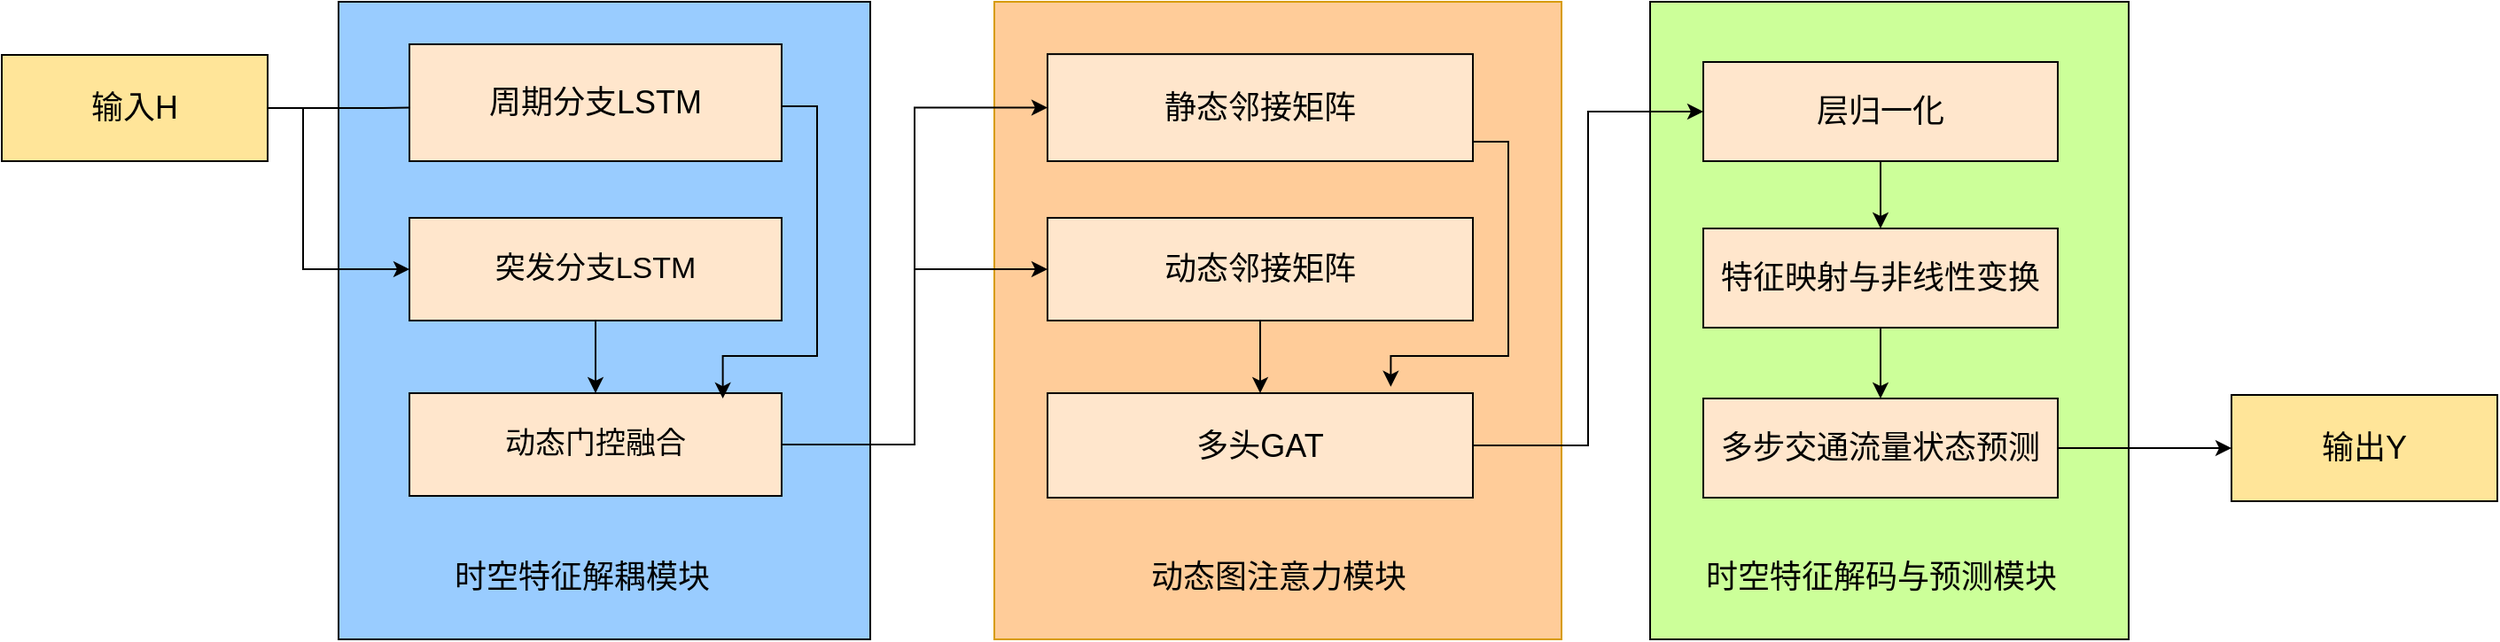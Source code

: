 <mxfile version="27.0.6">
  <diagram name="第 1 页" id="d8xmwm0K5seWIB_LmX5w">
    <mxGraphModel dx="2640" dy="1131" grid="1" gridSize="10" guides="1" tooltips="1" connect="1" arrows="1" fold="1" page="1" pageScale="1" pageWidth="827" pageHeight="1169" math="1" shadow="0">
      <root>
        <mxCell id="0" />
        <mxCell id="1" parent="0" />
        <mxCell id="felbUtaew3qLh6SGDvUi-2" value="" style="rounded=0;whiteSpace=wrap;html=1;fillColor=#99CCFF;" vertex="1" parent="1">
          <mxGeometry x="170" y="230" width="300" height="360" as="geometry" />
        </mxCell>
        <mxCell id="felbUtaew3qLh6SGDvUi-3" style="edgeStyle=orthogonalEdgeStyle;rounded=0;orthogonalLoop=1;jettySize=auto;html=1;exitX=1;exitY=0.5;exitDx=0;exitDy=0;" edge="1" parent="1" source="felbUtaew3qLh6SGDvUi-4">
          <mxGeometry relative="1" as="geometry">
            <mxPoint x="260" y="289" as="targetPoint" />
          </mxGeometry>
        </mxCell>
        <mxCell id="felbUtaew3qLh6SGDvUi-54" style="edgeStyle=orthogonalEdgeStyle;rounded=0;orthogonalLoop=1;jettySize=auto;html=1;exitX=1;exitY=0.5;exitDx=0;exitDy=0;entryX=0;entryY=0.5;entryDx=0;entryDy=0;" edge="1" parent="1" source="felbUtaew3qLh6SGDvUi-4" target="felbUtaew3qLh6SGDvUi-16">
          <mxGeometry relative="1" as="geometry">
            <Array as="points">
              <mxPoint x="150" y="290" />
              <mxPoint x="150" y="381" />
            </Array>
          </mxGeometry>
        </mxCell>
        <mxCell id="felbUtaew3qLh6SGDvUi-4" value="&lt;font style=&quot;font-size: 18px;&quot;&gt;输入H&lt;/font&gt;" style="rounded=0;whiteSpace=wrap;html=1;fillColor=#FFE599;" vertex="1" parent="1">
          <mxGeometry x="-20" y="260" width="150" height="60" as="geometry" />
        </mxCell>
        <mxCell id="felbUtaew3qLh6SGDvUi-11" value="&lt;p class=&quot;MsoNormal&quot;&gt;&lt;br&gt;&lt;/p&gt;" style="text;html=1;align=center;verticalAlign=middle;whiteSpace=wrap;rounded=0;" vertex="1" parent="1">
          <mxGeometry x="220" y="358" width="130" height="30" as="geometry" />
        </mxCell>
        <mxCell id="felbUtaew3qLh6SGDvUi-15" value="&lt;span style=&quot;font-size: 18px;&quot;&gt;周期分支LSTM&lt;/span&gt;" style="rounded=0;whiteSpace=wrap;html=1;fillColor=#FFE6CC;" vertex="1" parent="1">
          <mxGeometry x="210" y="254" width="210" height="66" as="geometry" />
        </mxCell>
        <mxCell id="felbUtaew3qLh6SGDvUi-56" style="edgeStyle=orthogonalEdgeStyle;rounded=0;orthogonalLoop=1;jettySize=auto;html=1;exitX=0.5;exitY=1;exitDx=0;exitDy=0;entryX=0.5;entryY=0;entryDx=0;entryDy=0;" edge="1" parent="1" source="felbUtaew3qLh6SGDvUi-16" target="felbUtaew3qLh6SGDvUi-53">
          <mxGeometry relative="1" as="geometry" />
        </mxCell>
        <mxCell id="felbUtaew3qLh6SGDvUi-16" value="&lt;span style=&quot;font-size: 17px;&quot;&gt;突发分支LSTM&lt;/span&gt;" style="rounded=0;whiteSpace=wrap;html=1;fillColor=#FFE6CC;" vertex="1" parent="1">
          <mxGeometry x="210" y="352" width="210" height="58" as="geometry" />
        </mxCell>
        <mxCell id="felbUtaew3qLh6SGDvUi-21" value="" style="rounded=0;whiteSpace=wrap;html=1;fillColor=#FFCC99;strokeColor=#d79b00;" vertex="1" parent="1">
          <mxGeometry x="540" y="230" width="320" height="360" as="geometry" />
        </mxCell>
        <mxCell id="felbUtaew3qLh6SGDvUi-28" value="&lt;p class=&quot;MsoNormal&quot;&gt;&lt;br&gt;&lt;/p&gt;" style="text;html=1;align=center;verticalAlign=middle;whiteSpace=wrap;rounded=0;" vertex="1" parent="1">
          <mxGeometry x="570" y="384" width="130" height="30" as="geometry" />
        </mxCell>
        <mxCell id="felbUtaew3qLh6SGDvUi-38" value="" style="rounded=0;whiteSpace=wrap;html=1;fillColor=#CCFF99;" vertex="1" parent="1">
          <mxGeometry x="910" y="230" width="270" height="360" as="geometry" />
        </mxCell>
        <mxCell id="felbUtaew3qLh6SGDvUi-44" value="&lt;p class=&quot;MsoNormal&quot;&gt;&lt;br&gt;&lt;/p&gt;" style="text;html=1;align=center;verticalAlign=middle;whiteSpace=wrap;rounded=0;" vertex="1" parent="1">
          <mxGeometry x="1070" y="364" width="130" height="30" as="geometry" />
        </mxCell>
        <mxCell id="felbUtaew3qLh6SGDvUi-60" style="edgeStyle=orthogonalEdgeStyle;rounded=0;orthogonalLoop=1;jettySize=auto;html=1;exitX=1;exitY=0.5;exitDx=0;exitDy=0;entryX=0;entryY=0.5;entryDx=0;entryDy=0;" edge="1" parent="1" source="felbUtaew3qLh6SGDvUi-53" target="felbUtaew3qLh6SGDvUi-57">
          <mxGeometry relative="1" as="geometry" />
        </mxCell>
        <mxCell id="felbUtaew3qLh6SGDvUi-61" style="edgeStyle=orthogonalEdgeStyle;rounded=0;orthogonalLoop=1;jettySize=auto;html=1;exitX=1;exitY=0.5;exitDx=0;exitDy=0;entryX=0;entryY=0.5;entryDx=0;entryDy=0;" edge="1" parent="1" source="felbUtaew3qLh6SGDvUi-53" target="felbUtaew3qLh6SGDvUi-58">
          <mxGeometry relative="1" as="geometry" />
        </mxCell>
        <mxCell id="felbUtaew3qLh6SGDvUi-53" value="&lt;span style=&quot;font-size: 17px;&quot;&gt;动态门控融合&lt;/span&gt;" style="rounded=0;whiteSpace=wrap;html=1;fillColor=#FFE6CC;" vertex="1" parent="1">
          <mxGeometry x="210" y="451" width="210" height="58" as="geometry" />
        </mxCell>
        <mxCell id="felbUtaew3qLh6SGDvUi-55" style="edgeStyle=orthogonalEdgeStyle;rounded=0;orthogonalLoop=1;jettySize=auto;html=1;exitX=1;exitY=0.5;exitDx=0;exitDy=0;entryX=0.842;entryY=0.052;entryDx=0;entryDy=0;entryPerimeter=0;" edge="1" parent="1" source="felbUtaew3qLh6SGDvUi-15" target="felbUtaew3qLh6SGDvUi-53">
          <mxGeometry relative="1" as="geometry">
            <Array as="points">
              <mxPoint x="420" y="289" />
              <mxPoint x="440" y="289" />
              <mxPoint x="440" y="430" />
              <mxPoint x="387" y="430" />
            </Array>
          </mxGeometry>
        </mxCell>
        <mxCell id="felbUtaew3qLh6SGDvUi-57" value="&lt;span style=&quot;font-size: 18px;&quot;&gt;静态邻接矩阵&lt;/span&gt;" style="rounded=0;whiteSpace=wrap;html=1;fillColor=#FFE6CC;" vertex="1" parent="1">
          <mxGeometry x="570" y="259.56" width="240" height="60.44" as="geometry" />
        </mxCell>
        <mxCell id="felbUtaew3qLh6SGDvUi-63" style="edgeStyle=orthogonalEdgeStyle;rounded=0;orthogonalLoop=1;jettySize=auto;html=1;exitX=0.5;exitY=1;exitDx=0;exitDy=0;" edge="1" parent="1" source="felbUtaew3qLh6SGDvUi-58" target="felbUtaew3qLh6SGDvUi-59">
          <mxGeometry relative="1" as="geometry" />
        </mxCell>
        <mxCell id="felbUtaew3qLh6SGDvUi-58" value="&lt;span style=&quot;font-size: 18px;&quot;&gt;动态邻接矩阵&lt;/span&gt;" style="rounded=0;whiteSpace=wrap;html=1;fillColor=#FFE6CC;" vertex="1" parent="1">
          <mxGeometry x="570" y="352" width="240" height="58" as="geometry" />
        </mxCell>
        <mxCell id="felbUtaew3qLh6SGDvUi-69" style="edgeStyle=orthogonalEdgeStyle;rounded=0;orthogonalLoop=1;jettySize=auto;html=1;exitX=1;exitY=0.5;exitDx=0;exitDy=0;entryX=0;entryY=0.5;entryDx=0;entryDy=0;" edge="1" parent="1" source="felbUtaew3qLh6SGDvUi-59" target="felbUtaew3qLh6SGDvUi-64">
          <mxGeometry relative="1" as="geometry" />
        </mxCell>
        <mxCell id="felbUtaew3qLh6SGDvUi-59" value="&lt;span style=&quot;font-size: 18px;&quot;&gt;多头GAT&lt;/span&gt;" style="rounded=0;whiteSpace=wrap;html=1;fillColor=#FFE6CC;" vertex="1" parent="1">
          <mxGeometry x="570" y="451" width="240" height="59" as="geometry" />
        </mxCell>
        <mxCell id="felbUtaew3qLh6SGDvUi-62" style="edgeStyle=orthogonalEdgeStyle;rounded=0;orthogonalLoop=1;jettySize=auto;html=1;exitX=1;exitY=0.5;exitDx=0;exitDy=0;entryX=0.807;entryY=-0.061;entryDx=0;entryDy=0;entryPerimeter=0;" edge="1" parent="1" source="felbUtaew3qLh6SGDvUi-57" target="felbUtaew3qLh6SGDvUi-59">
          <mxGeometry relative="1" as="geometry">
            <Array as="points">
              <mxPoint x="810" y="309" />
              <mxPoint x="830" y="309" />
              <mxPoint x="830" y="430" />
              <mxPoint x="764" y="430" />
            </Array>
          </mxGeometry>
        </mxCell>
        <mxCell id="felbUtaew3qLh6SGDvUi-70" style="edgeStyle=orthogonalEdgeStyle;rounded=0;orthogonalLoop=1;jettySize=auto;html=1;exitX=0.5;exitY=1;exitDx=0;exitDy=0;" edge="1" parent="1" source="felbUtaew3qLh6SGDvUi-64" target="felbUtaew3qLh6SGDvUi-65">
          <mxGeometry relative="1" as="geometry" />
        </mxCell>
        <mxCell id="felbUtaew3qLh6SGDvUi-64" value="&lt;span style=&quot;font-size: 18px;&quot;&gt;层归一化&lt;/span&gt;" style="rounded=0;whiteSpace=wrap;html=1;fillColor=#FFE6CC;" vertex="1" parent="1">
          <mxGeometry x="940" y="264" width="200" height="56" as="geometry" />
        </mxCell>
        <mxCell id="felbUtaew3qLh6SGDvUi-71" style="edgeStyle=orthogonalEdgeStyle;rounded=0;orthogonalLoop=1;jettySize=auto;html=1;exitX=0.5;exitY=1;exitDx=0;exitDy=0;entryX=0.5;entryY=0;entryDx=0;entryDy=0;" edge="1" parent="1" source="felbUtaew3qLh6SGDvUi-65" target="felbUtaew3qLh6SGDvUi-66">
          <mxGeometry relative="1" as="geometry" />
        </mxCell>
        <mxCell id="felbUtaew3qLh6SGDvUi-65" value="&lt;span style=&quot;font-size: 18px;&quot;&gt;特征映射与非线性变换&lt;/span&gt;" style="rounded=0;whiteSpace=wrap;html=1;fillColor=#FFE6CC;" vertex="1" parent="1">
          <mxGeometry x="940" y="358" width="200" height="56" as="geometry" />
        </mxCell>
        <mxCell id="felbUtaew3qLh6SGDvUi-68" style="edgeStyle=orthogonalEdgeStyle;rounded=0;orthogonalLoop=1;jettySize=auto;html=1;exitX=1;exitY=0.5;exitDx=0;exitDy=0;" edge="1" parent="1" source="felbUtaew3qLh6SGDvUi-66" target="felbUtaew3qLh6SGDvUi-67">
          <mxGeometry relative="1" as="geometry" />
        </mxCell>
        <mxCell id="felbUtaew3qLh6SGDvUi-66" value="&lt;span style=&quot;font-size: 18px;&quot;&gt;多步交通流量状态预测&lt;/span&gt;" style="rounded=0;whiteSpace=wrap;html=1;fillColor=#FFE6CC;" vertex="1" parent="1">
          <mxGeometry x="940" y="454" width="200" height="56" as="geometry" />
        </mxCell>
        <mxCell id="felbUtaew3qLh6SGDvUi-67" value="&lt;font style=&quot;font-size: 18px;&quot;&gt;输出Y&lt;/font&gt;" style="rounded=0;whiteSpace=wrap;html=1;fillColor=#FFE599;" vertex="1" parent="1">
          <mxGeometry x="1238" y="452" width="150" height="60" as="geometry" />
        </mxCell>
        <mxCell id="felbUtaew3qLh6SGDvUi-72" value="&lt;p class=&quot;MsoNormal&quot;&gt;&lt;span style=&quot;mso-spacerun:&#39;yes&#39;;font-family:&#39;Times New Roman&#39;;mso-fareast-font-family:宋体;&lt;br/&gt;font-size:9.0pt;mso-font-kerning:1.0pt;&quot;&gt;&lt;font style=&quot;font-size: 18px;&quot; face=&quot;宋体&quot;&gt;时空特征解耦模块&lt;/font&gt;&lt;/span&gt;&lt;/p&gt;" style="text;html=1;align=center;verticalAlign=middle;whiteSpace=wrap;rounded=0;" vertex="1" parent="1">
          <mxGeometry x="210" y="525" width="195" height="60" as="geometry" />
        </mxCell>
        <mxCell id="felbUtaew3qLh6SGDvUi-73" value="&lt;p class=&quot;MsoNormal&quot;&gt;&lt;span style=&quot;mso-spacerun:&#39;yes&#39;;font-family:&#39;Times New Roman&#39;;mso-fareast-font-family:宋体;&lt;br/&gt;font-size:9.0pt;mso-font-kerning:1.0pt;&quot;&gt;&lt;font style=&quot;font-size: 18px;&quot; face=&quot;宋体&quot;&gt;动态图注意力模块&lt;/font&gt;&lt;/span&gt;&lt;/p&gt;" style="text;html=1;align=center;verticalAlign=middle;whiteSpace=wrap;rounded=0;" vertex="1" parent="1">
          <mxGeometry x="602.5" y="525" width="195" height="60" as="geometry" />
        </mxCell>
        <mxCell id="felbUtaew3qLh6SGDvUi-74" value="&lt;p class=&quot;MsoNormal&quot;&gt;&lt;span style=&quot;mso-spacerun:&#39;yes&#39;;font-family:&#39;Times New Roman&#39;;mso-fareast-font-family:宋体;&lt;br/&gt;font-size:9.0pt;mso-font-kerning:1.0pt;&quot;&gt;&lt;font style=&quot;font-size: 18px;&quot; face=&quot;宋体&quot;&gt;时空特征解码与预测模块&lt;/font&gt;&lt;/span&gt;&lt;/p&gt;" style="text;html=1;align=center;verticalAlign=middle;whiteSpace=wrap;rounded=0;" vertex="1" parent="1">
          <mxGeometry x="933.75" y="525" width="212.5" height="60" as="geometry" />
        </mxCell>
      </root>
    </mxGraphModel>
  </diagram>
</mxfile>
